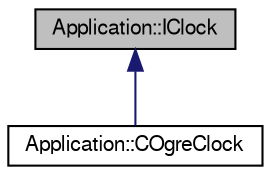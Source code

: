 digraph "Application::IClock"
{
  edge [fontname="FreeSans",fontsize="10",labelfontname="FreeSans",labelfontsize="10"];
  node [fontname="FreeSans",fontsize="10",shape=record];
  Node1 [label="Application::IClock",height=0.2,width=0.4,color="black", fillcolor="grey75", style="filled", fontcolor="black"];
  Node1 -> Node2 [dir="back",color="midnightblue",fontsize="10",style="solid",fontname="FreeSans"];
  Node2 [label="Application::COgreClock",height=0.2,width=0.4,color="black", fillcolor="white", style="filled",URL="$class_application_1_1_c_ogre_clock.html",tooltip="Este temporizador getTime() que deberá ser implementado en las clases hijas y que devuelve el tiempo ..."];
}
